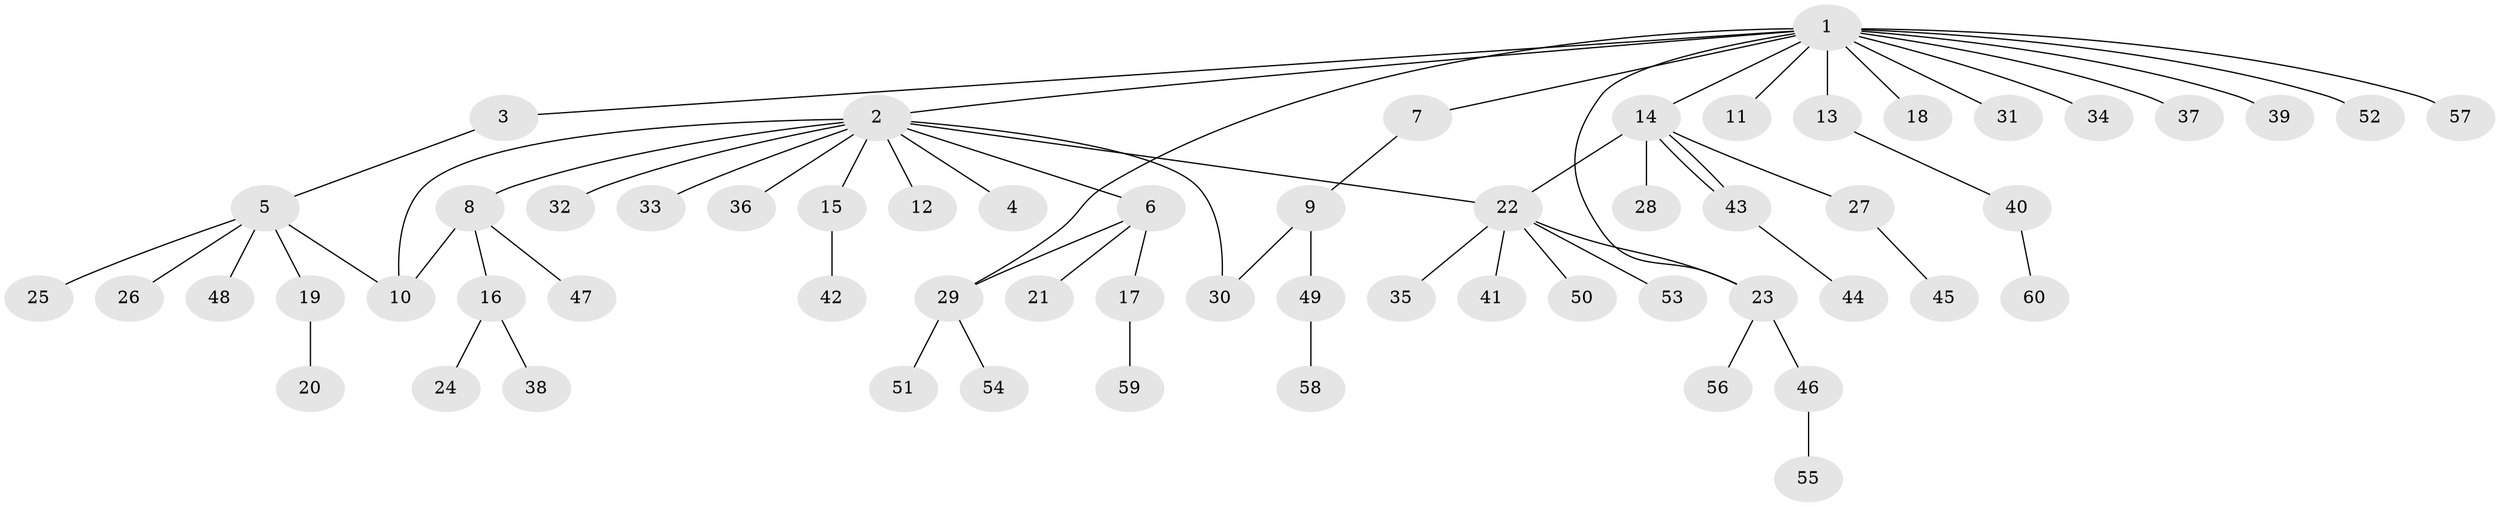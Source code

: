 // Generated by graph-tools (version 1.1) at 2025/49/03/09/25 03:49:54]
// undirected, 60 vertices, 66 edges
graph export_dot {
graph [start="1"]
  node [color=gray90,style=filled];
  1;
  2;
  3;
  4;
  5;
  6;
  7;
  8;
  9;
  10;
  11;
  12;
  13;
  14;
  15;
  16;
  17;
  18;
  19;
  20;
  21;
  22;
  23;
  24;
  25;
  26;
  27;
  28;
  29;
  30;
  31;
  32;
  33;
  34;
  35;
  36;
  37;
  38;
  39;
  40;
  41;
  42;
  43;
  44;
  45;
  46;
  47;
  48;
  49;
  50;
  51;
  52;
  53;
  54;
  55;
  56;
  57;
  58;
  59;
  60;
  1 -- 2;
  1 -- 3;
  1 -- 7;
  1 -- 11;
  1 -- 13;
  1 -- 14;
  1 -- 18;
  1 -- 23;
  1 -- 29;
  1 -- 31;
  1 -- 34;
  1 -- 37;
  1 -- 39;
  1 -- 52;
  1 -- 57;
  2 -- 4;
  2 -- 6;
  2 -- 8;
  2 -- 10;
  2 -- 12;
  2 -- 15;
  2 -- 22;
  2 -- 30;
  2 -- 32;
  2 -- 33;
  2 -- 36;
  3 -- 5;
  5 -- 10;
  5 -- 19;
  5 -- 25;
  5 -- 26;
  5 -- 48;
  6 -- 17;
  6 -- 21;
  6 -- 29;
  7 -- 9;
  8 -- 10;
  8 -- 16;
  8 -- 47;
  9 -- 30;
  9 -- 49;
  13 -- 40;
  14 -- 22;
  14 -- 27;
  14 -- 28;
  14 -- 43;
  14 -- 43;
  15 -- 42;
  16 -- 24;
  16 -- 38;
  17 -- 59;
  19 -- 20;
  22 -- 23;
  22 -- 35;
  22 -- 41;
  22 -- 50;
  22 -- 53;
  23 -- 46;
  23 -- 56;
  27 -- 45;
  29 -- 51;
  29 -- 54;
  40 -- 60;
  43 -- 44;
  46 -- 55;
  49 -- 58;
}
